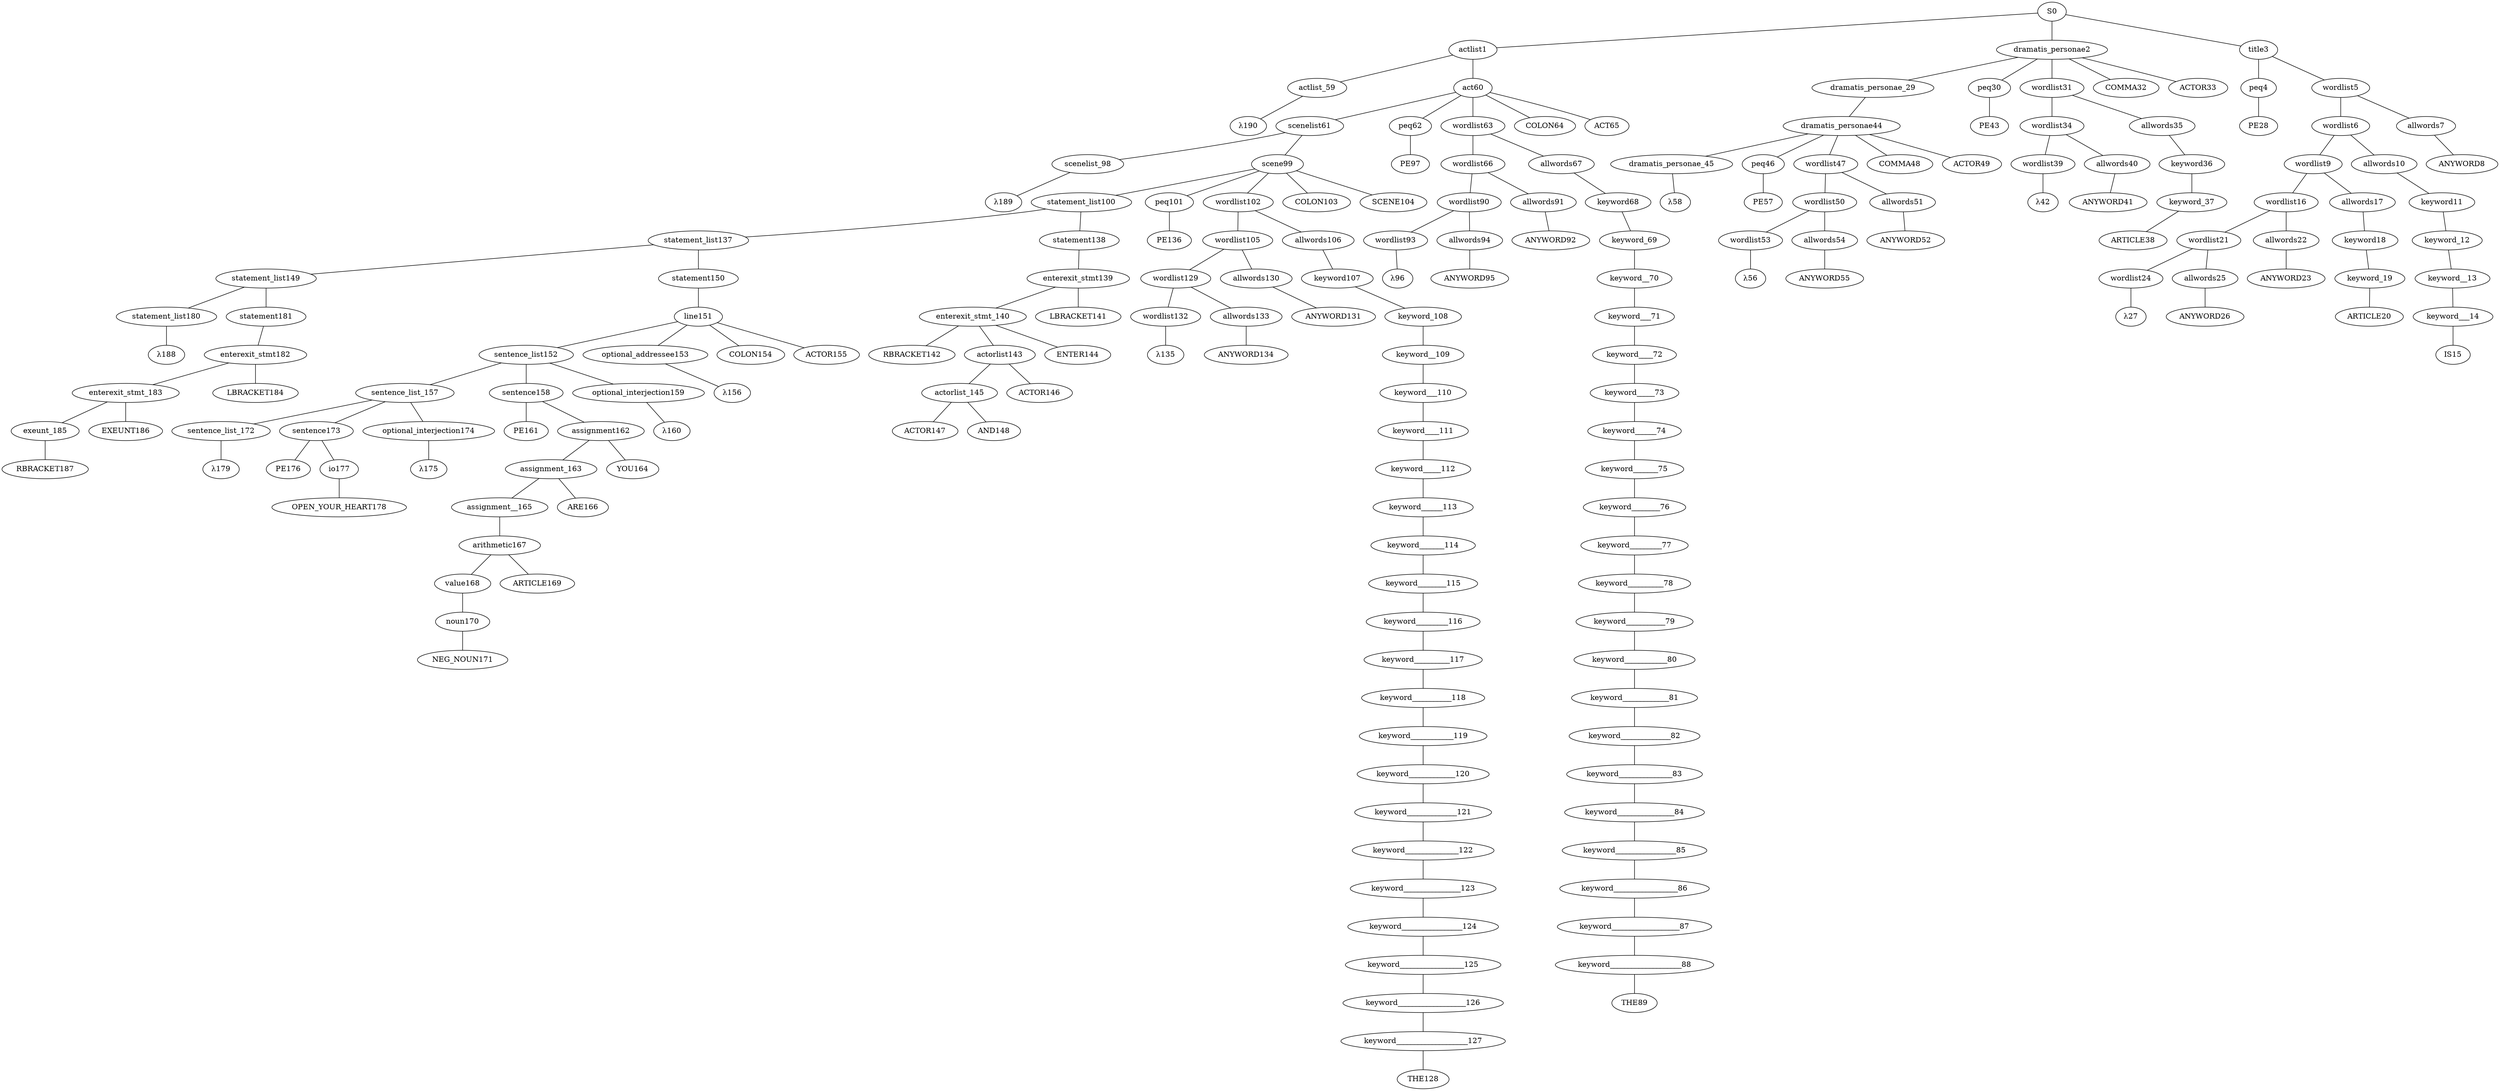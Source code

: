 strict graph {
	S0 -- actlist1
	S0 -- dramatis_personae2
	S0 -- title3

	title3 -- peq4
	title3 -- wordlist5

	wordlist5 -- wordlist6
	wordlist5 -- allwords7

	allwords7 -- ANYWORD8


	wordlist6 -- wordlist9
	wordlist6 -- allwords10

	allwords10 -- keyword11

	keyword11 -- keyword_12

	keyword_12 -- keyword__13

	keyword__13 -- keyword___14

	keyword___14 -- IS15


	wordlist9 -- wordlist16
	wordlist9 -- allwords17

	allwords17 -- keyword18

	keyword18 -- keyword_19

	keyword_19 -- ARTICLE20


	wordlist16 -- wordlist21
	wordlist16 -- allwords22

	allwords22 -- ANYWORD23


	wordlist21 -- wordlist24
	wordlist21 -- allwords25

	allwords25 -- ANYWORD26


	wordlist24 -- λ27

	peq4 -- PE28


	dramatis_personae2 -- dramatis_personae_29
	dramatis_personae2 -- peq30
	dramatis_personae2 -- wordlist31
	dramatis_personae2 -- COMMA32
	dramatis_personae2 -- ACTOR33



	wordlist31 -- wordlist34
	wordlist31 -- allwords35

	allwords35 -- keyword36

	keyword36 -- keyword_37

	keyword_37 -- ARTICLE38


	wordlist34 -- wordlist39
	wordlist34 -- allwords40

	allwords40 -- ANYWORD41


	wordlist39 -- λ42

	peq30 -- PE43


	dramatis_personae_29 -- dramatis_personae44

	dramatis_personae44 -- dramatis_personae_45
	dramatis_personae44 -- peq46
	dramatis_personae44 -- wordlist47
	dramatis_personae44 -- COMMA48
	dramatis_personae44 -- ACTOR49



	wordlist47 -- wordlist50
	wordlist47 -- allwords51

	allwords51 -- ANYWORD52


	wordlist50 -- wordlist53
	wordlist50 -- allwords54

	allwords54 -- ANYWORD55


	wordlist53 -- λ56

	peq46 -- PE57


	dramatis_personae_45 -- λ58

	actlist1 -- actlist_59
	actlist1 -- act60

	act60 -- scenelist61
	act60 -- peq62
	act60 -- wordlist63
	act60 -- COLON64
	act60 -- ACT65



	wordlist63 -- wordlist66
	wordlist63 -- allwords67

	allwords67 -- keyword68

	keyword68 -- keyword_69

	keyword_69 -- keyword__70

	keyword__70 -- keyword___71

	keyword___71 -- keyword____72

	keyword____72 -- keyword_____73

	keyword_____73 -- keyword______74

	keyword______74 -- keyword_______75

	keyword_______75 -- keyword________76

	keyword________76 -- keyword_________77

	keyword_________77 -- keyword__________78

	keyword__________78 -- keyword___________79

	keyword___________79 -- keyword____________80

	keyword____________80 -- keyword_____________81

	keyword_____________81 -- keyword______________82

	keyword______________82 -- keyword_______________83

	keyword_______________83 -- keyword________________84

	keyword________________84 -- keyword_________________85

	keyword_________________85 -- keyword__________________86

	keyword__________________86 -- keyword___________________87

	keyword___________________87 -- keyword____________________88

	keyword____________________88 -- THE89


	wordlist66 -- wordlist90
	wordlist66 -- allwords91

	allwords91 -- ANYWORD92


	wordlist90 -- wordlist93
	wordlist90 -- allwords94

	allwords94 -- ANYWORD95


	wordlist93 -- λ96

	peq62 -- PE97


	scenelist61 -- scenelist_98
	scenelist61 -- scene99

	scene99 -- statement_list100
	scene99 -- peq101
	scene99 -- wordlist102
	scene99 -- COLON103
	scene99 -- SCENE104



	wordlist102 -- wordlist105
	wordlist102 -- allwords106

	allwords106 -- keyword107

	keyword107 -- keyword_108

	keyword_108 -- keyword__109

	keyword__109 -- keyword___110

	keyword___110 -- keyword____111

	keyword____111 -- keyword_____112

	keyword_____112 -- keyword______113

	keyword______113 -- keyword_______114

	keyword_______114 -- keyword________115

	keyword________115 -- keyword_________116

	keyword_________116 -- keyword__________117

	keyword__________117 -- keyword___________118

	keyword___________118 -- keyword____________119

	keyword____________119 -- keyword_____________120

	keyword_____________120 -- keyword______________121

	keyword______________121 -- keyword_______________122

	keyword_______________122 -- keyword________________123

	keyword________________123 -- keyword_________________124

	keyword_________________124 -- keyword__________________125

	keyword__________________125 -- keyword___________________126

	keyword___________________126 -- keyword____________________127

	keyword____________________127 -- THE128


	wordlist105 -- wordlist129
	wordlist105 -- allwords130

	allwords130 -- ANYWORD131


	wordlist129 -- wordlist132
	wordlist129 -- allwords133

	allwords133 -- ANYWORD134


	wordlist132 -- λ135

	peq101 -- PE136


	statement_list100 -- statement_list137
	statement_list100 -- statement138

	statement138 -- enterexit_stmt139

	enterexit_stmt139 -- enterexit_stmt_140
	enterexit_stmt139 -- LBRACKET141


	enterexit_stmt_140 -- RBRACKET142
	enterexit_stmt_140 -- actorlist143
	enterexit_stmt_140 -- ENTER144


	actorlist143 -- actorlist_145
	actorlist143 -- ACTOR146


	actorlist_145 -- ACTOR147
	actorlist_145 -- AND148




	statement_list137 -- statement_list149
	statement_list137 -- statement150

	statement150 -- line151

	line151 -- sentence_list152
	line151 -- optional_addressee153
	line151 -- COLON154
	line151 -- ACTOR155



	optional_addressee153 -- λ156

	sentence_list152 -- sentence_list_157
	sentence_list152 -- sentence158
	sentence_list152 -- optional_interjection159

	optional_interjection159 -- λ160

	sentence158 -- PE161
	sentence158 -- assignment162

	assignment162 -- assignment_163
	assignment162 -- YOU164


	assignment_163 -- assignment__165
	assignment_163 -- ARE166


	assignment__165 -- arithmetic167

	arithmetic167 -- value168
	arithmetic167 -- ARTICLE169


	value168 -- noun170

	noun170 -- NEG_NOUN171



	sentence_list_157 -- sentence_list_172
	sentence_list_157 -- sentence173
	sentence_list_157 -- optional_interjection174

	optional_interjection174 -- λ175

	sentence173 -- PE176
	sentence173 -- io177

	io177 -- OPEN_YOUR_HEART178



	sentence_list_172 -- λ179

	statement_list149 -- statement_list180
	statement_list149 -- statement181

	statement181 -- enterexit_stmt182

	enterexit_stmt182 -- enterexit_stmt_183
	enterexit_stmt182 -- LBRACKET184


	enterexit_stmt_183 -- exeunt_185
	enterexit_stmt_183 -- EXEUNT186


	exeunt_185 -- RBRACKET187


	statement_list180 -- λ188

	scenelist_98 -- λ189

	actlist_59 -- λ190


}